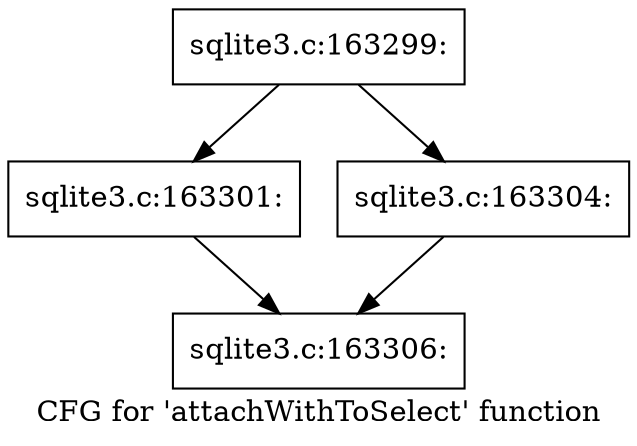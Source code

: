 digraph "CFG for 'attachWithToSelect' function" {
	label="CFG for 'attachWithToSelect' function";

	Node0x55c0f9c69910 [shape=record,label="{sqlite3.c:163299:}"];
	Node0x55c0f9c69910 -> Node0x55c0f9c85650;
	Node0x55c0f9c69910 -> Node0x55c0f9c856f0;
	Node0x55c0f9c85650 [shape=record,label="{sqlite3.c:163301:}"];
	Node0x55c0f9c85650 -> Node0x55c0f9c856a0;
	Node0x55c0f9c856f0 [shape=record,label="{sqlite3.c:163304:}"];
	Node0x55c0f9c856f0 -> Node0x55c0f9c856a0;
	Node0x55c0f9c856a0 [shape=record,label="{sqlite3.c:163306:}"];
}
